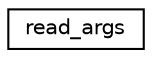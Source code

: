 digraph "Graphical Class Hierarchy"
{
 // LATEX_PDF_SIZE
  edge [fontname="Helvetica",fontsize="10",labelfontname="Helvetica",labelfontsize="10"];
  node [fontname="Helvetica",fontsize="10",shape=record];
  rankdir="LR";
  Node0 [label="read_args",height=0.2,width=0.4,color="black", fillcolor="white", style="filled",URL="$structread__args.html",tooltip=" "];
}
